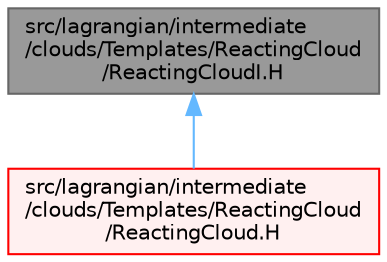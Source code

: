 digraph "src/lagrangian/intermediate/clouds/Templates/ReactingCloud/ReactingCloudI.H"
{
 // LATEX_PDF_SIZE
  bgcolor="transparent";
  edge [fontname=Helvetica,fontsize=10,labelfontname=Helvetica,labelfontsize=10];
  node [fontname=Helvetica,fontsize=10,shape=box,height=0.2,width=0.4];
  Node1 [id="Node000001",label="src/lagrangian/intermediate\l/clouds/Templates/ReactingCloud\l/ReactingCloudI.H",height=0.2,width=0.4,color="gray40", fillcolor="grey60", style="filled", fontcolor="black",tooltip=" "];
  Node1 -> Node2 [id="edge1_Node000001_Node000002",dir="back",color="steelblue1",style="solid",tooltip=" "];
  Node2 [id="Node000002",label="src/lagrangian/intermediate\l/clouds/Templates/ReactingCloud\l/ReactingCloud.H",height=0.2,width=0.4,color="red", fillcolor="#FFF0F0", style="filled",URL="$ReactingCloud_8H.html",tooltip=" "];
}
